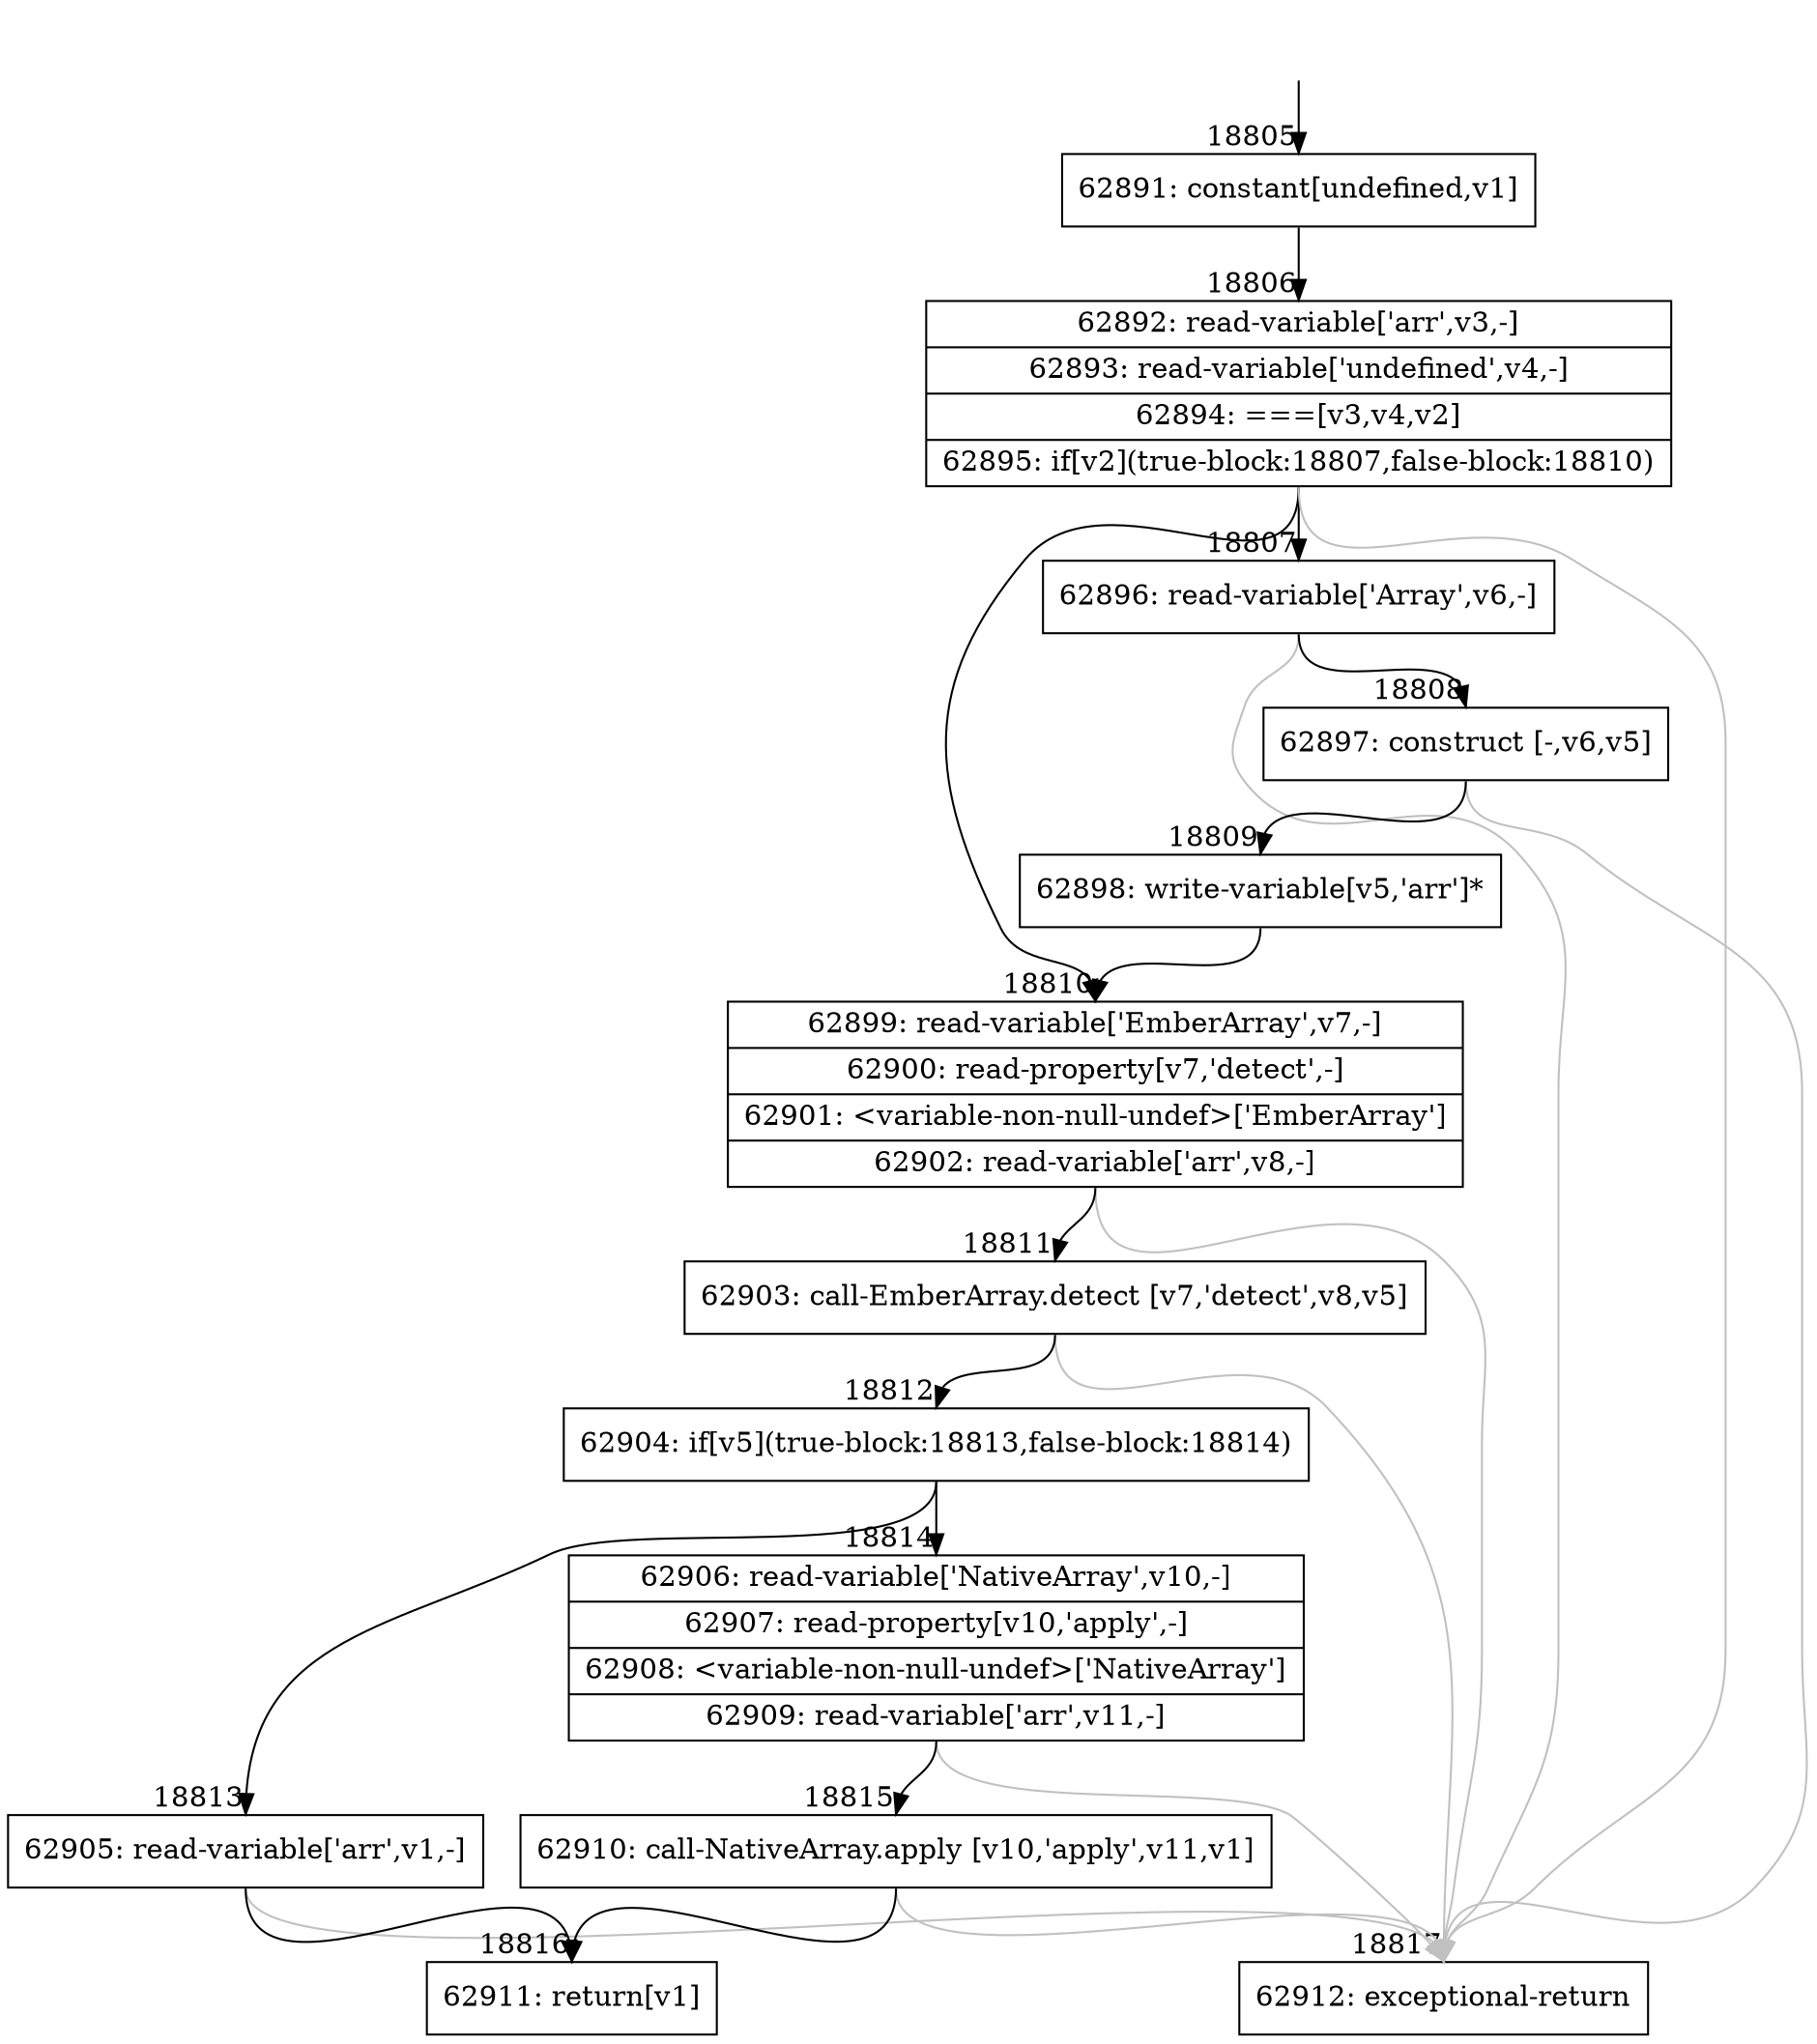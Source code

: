 digraph {
rankdir="TD"
BB_entry1621[shape=none,label=""];
BB_entry1621 -> BB18805 [tailport=s, headport=n, headlabel="    18805"]
BB18805 [shape=record label="{62891: constant[undefined,v1]}" ] 
BB18805 -> BB18806 [tailport=s, headport=n, headlabel="      18806"]
BB18806 [shape=record label="{62892: read-variable['arr',v3,-]|62893: read-variable['undefined',v4,-]|62894: ===[v3,v4,v2]|62895: if[v2](true-block:18807,false-block:18810)}" ] 
BB18806 -> BB18807 [tailport=s, headport=n, headlabel="      18807"]
BB18806 -> BB18810 [tailport=s, headport=n, headlabel="      18810"]
BB18806 -> BB18817 [tailport=s, headport=n, color=gray, headlabel="      18817"]
BB18807 [shape=record label="{62896: read-variable['Array',v6,-]}" ] 
BB18807 -> BB18808 [tailport=s, headport=n, headlabel="      18808"]
BB18807 -> BB18817 [tailport=s, headport=n, color=gray]
BB18808 [shape=record label="{62897: construct [-,v6,v5]}" ] 
BB18808 -> BB18809 [tailport=s, headport=n, headlabel="      18809"]
BB18808 -> BB18817 [tailport=s, headport=n, color=gray]
BB18809 [shape=record label="{62898: write-variable[v5,'arr']*}" ] 
BB18809 -> BB18810 [tailport=s, headport=n]
BB18810 [shape=record label="{62899: read-variable['EmberArray',v7,-]|62900: read-property[v7,'detect',-]|62901: \<variable-non-null-undef\>['EmberArray']|62902: read-variable['arr',v8,-]}" ] 
BB18810 -> BB18811 [tailport=s, headport=n, headlabel="      18811"]
BB18810 -> BB18817 [tailport=s, headport=n, color=gray]
BB18811 [shape=record label="{62903: call-EmberArray.detect [v7,'detect',v8,v5]}" ] 
BB18811 -> BB18812 [tailport=s, headport=n, headlabel="      18812"]
BB18811 -> BB18817 [tailport=s, headport=n, color=gray]
BB18812 [shape=record label="{62904: if[v5](true-block:18813,false-block:18814)}" ] 
BB18812 -> BB18813 [tailport=s, headport=n, headlabel="      18813"]
BB18812 -> BB18814 [tailport=s, headport=n, headlabel="      18814"]
BB18813 [shape=record label="{62905: read-variable['arr',v1,-]}" ] 
BB18813 -> BB18816 [tailport=s, headport=n, headlabel="      18816"]
BB18813 -> BB18817 [tailport=s, headport=n, color=gray]
BB18814 [shape=record label="{62906: read-variable['NativeArray',v10,-]|62907: read-property[v10,'apply',-]|62908: \<variable-non-null-undef\>['NativeArray']|62909: read-variable['arr',v11,-]}" ] 
BB18814 -> BB18815 [tailport=s, headport=n, headlabel="      18815"]
BB18814 -> BB18817 [tailport=s, headport=n, color=gray]
BB18815 [shape=record label="{62910: call-NativeArray.apply [v10,'apply',v11,v1]}" ] 
BB18815 -> BB18816 [tailport=s, headport=n]
BB18815 -> BB18817 [tailport=s, headport=n, color=gray]
BB18816 [shape=record label="{62911: return[v1]}" ] 
BB18817 [shape=record label="{62912: exceptional-return}" ] 
//#$~ 35153
}
